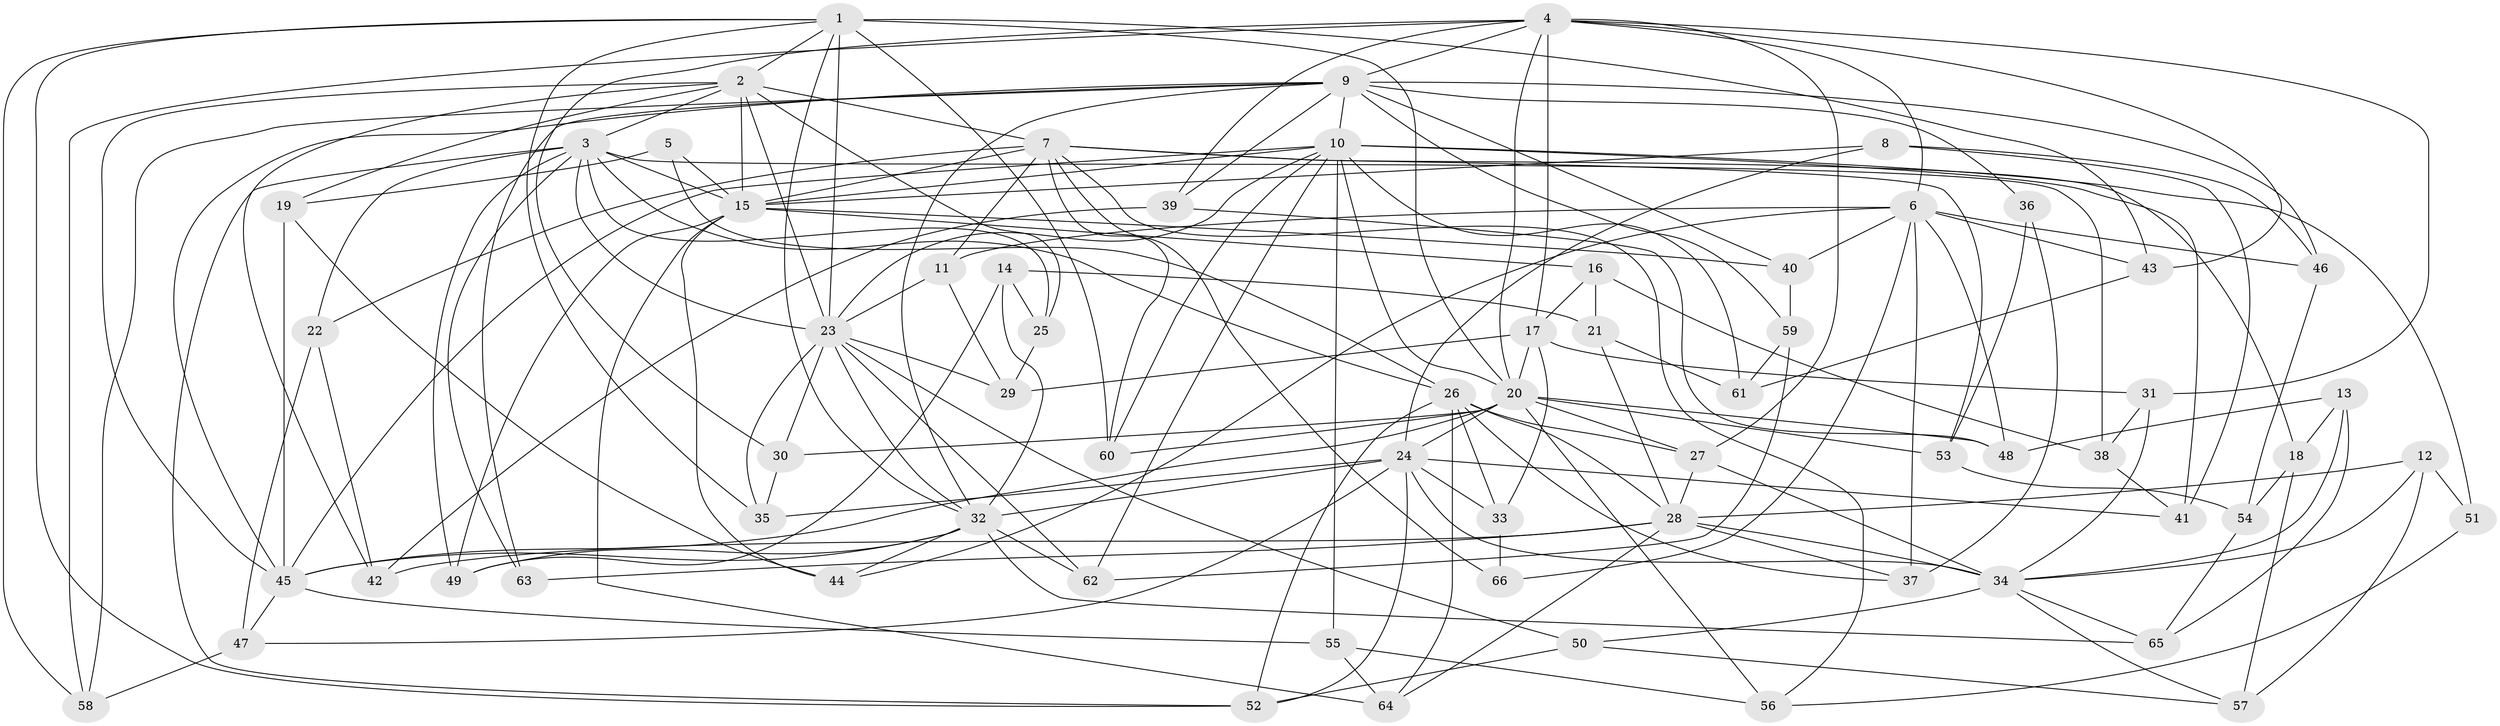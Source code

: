 // original degree distribution, {4: 1.0}
// Generated by graph-tools (version 1.1) at 2025/37/03/09/25 02:37:54]
// undirected, 66 vertices, 180 edges
graph export_dot {
graph [start="1"]
  node [color=gray90,style=filled];
  1;
  2;
  3;
  4;
  5;
  6;
  7;
  8;
  9;
  10;
  11;
  12;
  13;
  14;
  15;
  16;
  17;
  18;
  19;
  20;
  21;
  22;
  23;
  24;
  25;
  26;
  27;
  28;
  29;
  30;
  31;
  32;
  33;
  34;
  35;
  36;
  37;
  38;
  39;
  40;
  41;
  42;
  43;
  44;
  45;
  46;
  47;
  48;
  49;
  50;
  51;
  52;
  53;
  54;
  55;
  56;
  57;
  58;
  59;
  60;
  61;
  62;
  63;
  64;
  65;
  66;
  1 -- 2 [weight=1.0];
  1 -- 20 [weight=1.0];
  1 -- 23 [weight=2.0];
  1 -- 32 [weight=1.0];
  1 -- 35 [weight=1.0];
  1 -- 43 [weight=1.0];
  1 -- 52 [weight=1.0];
  1 -- 58 [weight=1.0];
  1 -- 60 [weight=1.0];
  2 -- 3 [weight=1.0];
  2 -- 7 [weight=2.0];
  2 -- 15 [weight=1.0];
  2 -- 19 [weight=1.0];
  2 -- 23 [weight=1.0];
  2 -- 25 [weight=1.0];
  2 -- 42 [weight=1.0];
  2 -- 45 [weight=1.0];
  3 -- 15 [weight=1.0];
  3 -- 22 [weight=1.0];
  3 -- 23 [weight=1.0];
  3 -- 25 [weight=1.0];
  3 -- 26 [weight=2.0];
  3 -- 38 [weight=1.0];
  3 -- 49 [weight=1.0];
  3 -- 52 [weight=1.0];
  3 -- 63 [weight=2.0];
  4 -- 6 [weight=1.0];
  4 -- 9 [weight=1.0];
  4 -- 17 [weight=3.0];
  4 -- 20 [weight=1.0];
  4 -- 27 [weight=1.0];
  4 -- 30 [weight=1.0];
  4 -- 31 [weight=1.0];
  4 -- 39 [weight=1.0];
  4 -- 43 [weight=1.0];
  4 -- 58 [weight=1.0];
  5 -- 15 [weight=2.0];
  5 -- 19 [weight=1.0];
  5 -- 26 [weight=1.0];
  6 -- 11 [weight=1.0];
  6 -- 37 [weight=1.0];
  6 -- 40 [weight=1.0];
  6 -- 43 [weight=1.0];
  6 -- 44 [weight=1.0];
  6 -- 46 [weight=1.0];
  6 -- 48 [weight=1.0];
  6 -- 66 [weight=2.0];
  7 -- 11 [weight=1.0];
  7 -- 15 [weight=1.0];
  7 -- 18 [weight=1.0];
  7 -- 22 [weight=1.0];
  7 -- 53 [weight=1.0];
  7 -- 56 [weight=1.0];
  7 -- 60 [weight=1.0];
  7 -- 66 [weight=1.0];
  8 -- 15 [weight=1.0];
  8 -- 24 [weight=1.0];
  8 -- 41 [weight=1.0];
  8 -- 46 [weight=1.0];
  9 -- 10 [weight=1.0];
  9 -- 32 [weight=1.0];
  9 -- 36 [weight=2.0];
  9 -- 39 [weight=1.0];
  9 -- 40 [weight=1.0];
  9 -- 45 [weight=1.0];
  9 -- 46 [weight=1.0];
  9 -- 58 [weight=1.0];
  9 -- 59 [weight=1.0];
  9 -- 63 [weight=1.0];
  10 -- 15 [weight=1.0];
  10 -- 20 [weight=1.0];
  10 -- 23 [weight=1.0];
  10 -- 41 [weight=1.0];
  10 -- 45 [weight=1.0];
  10 -- 51 [weight=2.0];
  10 -- 55 [weight=1.0];
  10 -- 60 [weight=1.0];
  10 -- 61 [weight=1.0];
  10 -- 62 [weight=1.0];
  11 -- 23 [weight=1.0];
  11 -- 29 [weight=1.0];
  12 -- 28 [weight=1.0];
  12 -- 34 [weight=1.0];
  12 -- 51 [weight=1.0];
  12 -- 57 [weight=1.0];
  13 -- 18 [weight=1.0];
  13 -- 34 [weight=1.0];
  13 -- 48 [weight=1.0];
  13 -- 65 [weight=1.0];
  14 -- 21 [weight=1.0];
  14 -- 25 [weight=1.0];
  14 -- 32 [weight=1.0];
  14 -- 49 [weight=1.0];
  15 -- 16 [weight=1.0];
  15 -- 40 [weight=1.0];
  15 -- 44 [weight=1.0];
  15 -- 49 [weight=1.0];
  15 -- 64 [weight=1.0];
  16 -- 17 [weight=1.0];
  16 -- 21 [weight=1.0];
  16 -- 38 [weight=1.0];
  17 -- 20 [weight=1.0];
  17 -- 29 [weight=1.0];
  17 -- 31 [weight=1.0];
  17 -- 33 [weight=1.0];
  18 -- 54 [weight=1.0];
  18 -- 57 [weight=1.0];
  19 -- 44 [weight=1.0];
  19 -- 45 [weight=1.0];
  20 -- 24 [weight=1.0];
  20 -- 27 [weight=1.0];
  20 -- 30 [weight=1.0];
  20 -- 45 [weight=1.0];
  20 -- 48 [weight=1.0];
  20 -- 53 [weight=1.0];
  20 -- 56 [weight=1.0];
  20 -- 60 [weight=1.0];
  21 -- 28 [weight=1.0];
  21 -- 61 [weight=1.0];
  22 -- 42 [weight=1.0];
  22 -- 47 [weight=1.0];
  23 -- 29 [weight=1.0];
  23 -- 30 [weight=1.0];
  23 -- 32 [weight=1.0];
  23 -- 35 [weight=1.0];
  23 -- 50 [weight=1.0];
  23 -- 62 [weight=1.0];
  24 -- 32 [weight=1.0];
  24 -- 33 [weight=1.0];
  24 -- 34 [weight=2.0];
  24 -- 35 [weight=1.0];
  24 -- 41 [weight=1.0];
  24 -- 47 [weight=1.0];
  24 -- 52 [weight=1.0];
  25 -- 29 [weight=1.0];
  26 -- 27 [weight=1.0];
  26 -- 28 [weight=1.0];
  26 -- 33 [weight=1.0];
  26 -- 37 [weight=1.0];
  26 -- 52 [weight=2.0];
  26 -- 64 [weight=1.0];
  27 -- 28 [weight=2.0];
  27 -- 34 [weight=1.0];
  28 -- 34 [weight=1.0];
  28 -- 37 [weight=1.0];
  28 -- 42 [weight=1.0];
  28 -- 63 [weight=1.0];
  28 -- 64 [weight=1.0];
  30 -- 35 [weight=1.0];
  31 -- 34 [weight=1.0];
  31 -- 38 [weight=1.0];
  32 -- 44 [weight=1.0];
  32 -- 45 [weight=1.0];
  32 -- 49 [weight=1.0];
  32 -- 62 [weight=1.0];
  32 -- 65 [weight=1.0];
  33 -- 66 [weight=1.0];
  34 -- 50 [weight=1.0];
  34 -- 57 [weight=1.0];
  34 -- 65 [weight=1.0];
  36 -- 37 [weight=1.0];
  36 -- 53 [weight=1.0];
  38 -- 41 [weight=1.0];
  39 -- 42 [weight=1.0];
  39 -- 48 [weight=1.0];
  40 -- 59 [weight=1.0];
  43 -- 61 [weight=1.0];
  45 -- 47 [weight=1.0];
  45 -- 55 [weight=1.0];
  46 -- 54 [weight=1.0];
  47 -- 58 [weight=1.0];
  50 -- 52 [weight=1.0];
  50 -- 57 [weight=1.0];
  51 -- 56 [weight=1.0];
  53 -- 54 [weight=1.0];
  54 -- 65 [weight=1.0];
  55 -- 56 [weight=1.0];
  55 -- 64 [weight=1.0];
  59 -- 61 [weight=1.0];
  59 -- 62 [weight=1.0];
}
